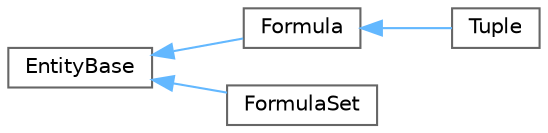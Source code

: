 digraph "Graphical Class Hierarchy"
{
 // LATEX_PDF_SIZE
  bgcolor="transparent";
  edge [fontname=Helvetica,fontsize=10,labelfontname=Helvetica,labelfontsize=10];
  node [fontname=Helvetica,fontsize=10,shape=box,height=0.2,width=0.4];
  rankdir="LR";
  Node0 [id="Node000000",label="EntityBase",height=0.2,width=0.4,color="grey40", fillcolor="white", style="filled",URL="$classEntityBase.html",tooltip=" "];
  Node0 -> Node1 [id="edge32_Node000000_Node000001",dir="back",color="steelblue1",style="solid",tooltip=" "];
  Node1 [id="Node000001",label="Formula",height=0.2,width=0.4,color="grey40", fillcolor="white", style="filled",URL="$classFormula.html",tooltip=" "];
  Node1 -> Node2 [id="edge33_Node000001_Node000002",dir="back",color="steelblue1",style="solid",tooltip=" "];
  Node2 [id="Node000002",label="Tuple",height=0.2,width=0.4,color="grey40", fillcolor="white", style="filled",URL="$classTuple.html",tooltip=" "];
  Node0 -> Node3 [id="edge34_Node000000_Node000003",dir="back",color="steelblue1",style="solid",tooltip=" "];
  Node3 [id="Node000003",label="FormulaSet",height=0.2,width=0.4,color="grey40", fillcolor="white", style="filled",URL="$classFormulaSet.html",tooltip=" "];
}
